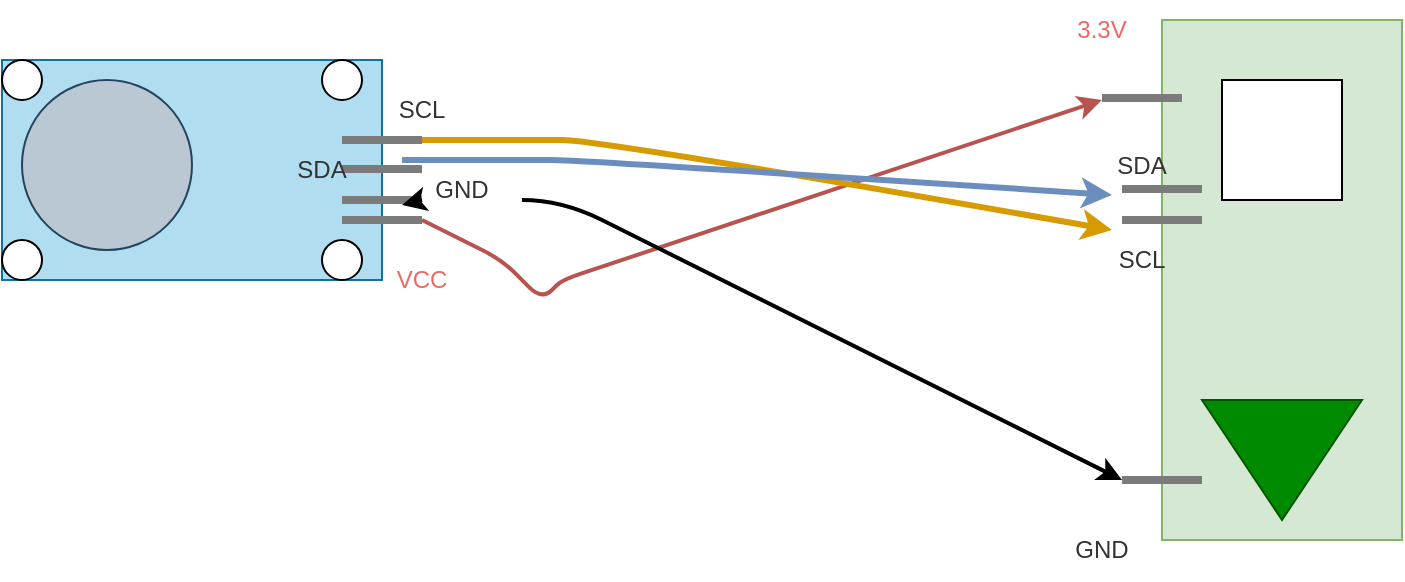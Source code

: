 <mxfile version="26.1.3">
  <diagram name="Page-1" id="tptrItbEWlcjOuiL4rK6">
    <mxGraphModel dx="1050" dy="522" grid="1" gridSize="10" guides="1" tooltips="1" connect="1" arrows="1" fold="1" page="1" pageScale="1" pageWidth="827" pageHeight="1169" math="0" shadow="0">
      <root>
        <mxCell id="0" />
        <mxCell id="1" parent="0" />
        <mxCell id="c4ljgmaWJESwMZTwx-YB-1" value="" style="rounded=0;whiteSpace=wrap;html=1;fillColor=#d5e8d4;strokeColor=#82b366;" vertex="1" parent="1">
          <mxGeometry x="620" y="70" width="120" height="260" as="geometry" />
        </mxCell>
        <mxCell id="c4ljgmaWJESwMZTwx-YB-2" value="" style="triangle;whiteSpace=wrap;html=1;rotation=90;fillColor=#008a00;fontColor=#ffffff;strokeColor=#005700;" vertex="1" parent="1">
          <mxGeometry x="650" y="250" width="60" height="80" as="geometry" />
        </mxCell>
        <mxCell id="c4ljgmaWJESwMZTwx-YB-3" value="" style="rounded=0;whiteSpace=wrap;html=1;fillColor=#b1ddf0;strokeColor=#10739e;" vertex="1" parent="1">
          <mxGeometry x="40" y="90" width="190" height="110" as="geometry" />
        </mxCell>
        <mxCell id="c4ljgmaWJESwMZTwx-YB-4" value="" style="ellipse;whiteSpace=wrap;html=1;aspect=fixed;fillColor=#bac8d3;strokeColor=#23445d;" vertex="1" parent="1">
          <mxGeometry x="50" y="100" width="85" height="85" as="geometry" />
        </mxCell>
        <mxCell id="c4ljgmaWJESwMZTwx-YB-5" value="" style="ellipse;whiteSpace=wrap;html=1;aspect=fixed;" vertex="1" parent="1">
          <mxGeometry x="200" y="180" width="20" height="20" as="geometry" />
        </mxCell>
        <mxCell id="c4ljgmaWJESwMZTwx-YB-6" value="" style="ellipse;whiteSpace=wrap;html=1;aspect=fixed;" vertex="1" parent="1">
          <mxGeometry x="200" y="90" width="20" height="20" as="geometry" />
        </mxCell>
        <mxCell id="c4ljgmaWJESwMZTwx-YB-7" value="" style="ellipse;whiteSpace=wrap;html=1;aspect=fixed;" vertex="1" parent="1">
          <mxGeometry x="40" y="90" width="20" height="20" as="geometry" />
        </mxCell>
        <mxCell id="c4ljgmaWJESwMZTwx-YB-8" value="" style="ellipse;whiteSpace=wrap;html=1;aspect=fixed;" vertex="1" parent="1">
          <mxGeometry x="40" y="180" width="20" height="20" as="geometry" />
        </mxCell>
        <mxCell id="c4ljgmaWJESwMZTwx-YB-9" value="" style="endArrow=none;html=1;rounded=0;strokeWidth=4;strokeColor=#7B7B7B;" edge="1" parent="1">
          <mxGeometry width="50" height="50" relative="1" as="geometry">
            <mxPoint x="210" y="130" as="sourcePoint" />
            <mxPoint x="250" y="130" as="targetPoint" />
          </mxGeometry>
        </mxCell>
        <mxCell id="c4ljgmaWJESwMZTwx-YB-10" value="" style="endArrow=none;html=1;rounded=0;strokeWidth=4;strokeColor=#7B7B7B;" edge="1" parent="1">
          <mxGeometry width="50" height="50" relative="1" as="geometry">
            <mxPoint x="210" y="144.5" as="sourcePoint" />
            <mxPoint x="250" y="144.5" as="targetPoint" />
            <Array as="points">
              <mxPoint x="220" y="144.5" />
            </Array>
          </mxGeometry>
        </mxCell>
        <mxCell id="c4ljgmaWJESwMZTwx-YB-11" value="" style="endArrow=none;html=1;rounded=0;strokeWidth=4;strokeColor=#7B7B7B;" edge="1" parent="1">
          <mxGeometry width="50" height="50" relative="1" as="geometry">
            <mxPoint x="210" y="160" as="sourcePoint" />
            <mxPoint x="250" y="160" as="targetPoint" />
          </mxGeometry>
        </mxCell>
        <mxCell id="c4ljgmaWJESwMZTwx-YB-12" value="" style="endArrow=none;html=1;rounded=0;strokeWidth=4;strokeColor=#7B7B7B;" edge="1" parent="1">
          <mxGeometry width="50" height="50" relative="1" as="geometry">
            <mxPoint x="210" y="170" as="sourcePoint" />
            <mxPoint x="250" y="170" as="targetPoint" />
          </mxGeometry>
        </mxCell>
        <mxCell id="c4ljgmaWJESwMZTwx-YB-13" value="" style="whiteSpace=wrap;html=1;aspect=fixed;" vertex="1" parent="1">
          <mxGeometry x="650" y="100" width="60" height="60" as="geometry" />
        </mxCell>
        <mxCell id="c4ljgmaWJESwMZTwx-YB-14" value="" style="endArrow=none;html=1;rounded=0;strokeWidth=4;strokeColor=#7B7B7B;" edge="1" parent="1">
          <mxGeometry width="50" height="50" relative="1" as="geometry">
            <mxPoint x="590" y="109" as="sourcePoint" />
            <mxPoint x="630" y="109" as="targetPoint" />
          </mxGeometry>
        </mxCell>
        <mxCell id="c4ljgmaWJESwMZTwx-YB-16" value="" style="curved=0;endArrow=classic;html=1;rounded=1;strokeWidth=2;fillColor=#f8cecc;gradientColor=#ea6b66;strokeColor=#b85450;" edge="1" parent="1">
          <mxGeometry width="50" height="50" relative="1" as="geometry">
            <mxPoint x="250" y="170" as="sourcePoint" />
            <mxPoint x="590" y="110" as="targetPoint" />
            <Array as="points">
              <mxPoint x="290" y="190" />
              <mxPoint x="310" y="210" />
              <mxPoint x="320" y="200" />
            </Array>
          </mxGeometry>
        </mxCell>
        <mxCell id="c4ljgmaWJESwMZTwx-YB-17" value="&lt;font style=&quot;color: rgb(234, 107, 102);&quot;&gt;VCC&lt;/font&gt;" style="text;html=1;align=center;verticalAlign=middle;whiteSpace=wrap;rounded=0;" vertex="1" parent="1">
          <mxGeometry x="220" y="185" width="60" height="30" as="geometry" />
        </mxCell>
        <mxCell id="c4ljgmaWJESwMZTwx-YB-18" value="&lt;font style=&quot;color: rgb(234, 107, 102);&quot;&gt;3.3V&lt;/font&gt;" style="text;html=1;align=center;verticalAlign=middle;whiteSpace=wrap;rounded=0;" vertex="1" parent="1">
          <mxGeometry x="560" y="60" width="60" height="30" as="geometry" />
        </mxCell>
        <mxCell id="c4ljgmaWJESwMZTwx-YB-19" value="" style="endArrow=none;html=1;rounded=0;strokeWidth=4;strokeColor=#7B7B7B;" edge="1" parent="1">
          <mxGeometry width="50" height="50" relative="1" as="geometry">
            <mxPoint x="600" y="300" as="sourcePoint" />
            <mxPoint x="640" y="300" as="targetPoint" />
          </mxGeometry>
        </mxCell>
        <mxCell id="c4ljgmaWJESwMZTwx-YB-20" value="&lt;font style=&quot;color: rgb(51, 51, 51);&quot;&gt;GND&lt;/font&gt;" style="text;html=1;align=center;verticalAlign=middle;whiteSpace=wrap;rounded=0;" vertex="1" parent="1">
          <mxGeometry x="560" y="320" width="60" height="30" as="geometry" />
        </mxCell>
        <mxCell id="c4ljgmaWJESwMZTwx-YB-21" value="" style="endArrow=none;html=1;rounded=0;strokeWidth=4;strokeColor=#7B7B7B;" edge="1" parent="1">
          <mxGeometry width="50" height="50" relative="1" as="geometry">
            <mxPoint x="600" y="170" as="sourcePoint" />
            <mxPoint x="640" y="170" as="targetPoint" />
          </mxGeometry>
        </mxCell>
        <mxCell id="c4ljgmaWJESwMZTwx-YB-22" value="&lt;font style=&quot;color: rgb(51, 51, 51);&quot;&gt;SCL&lt;/font&gt;" style="text;html=1;align=center;verticalAlign=middle;whiteSpace=wrap;rounded=0;" vertex="1" parent="1">
          <mxGeometry x="580" y="175" width="60" height="30" as="geometry" />
        </mxCell>
        <mxCell id="c4ljgmaWJESwMZTwx-YB-23" value="" style="curved=1;endArrow=classic;html=1;rounded=0;strokeWidth=2;" edge="1" parent="1" source="c4ljgmaWJESwMZTwx-YB-25">
          <mxGeometry width="50" height="50" relative="1" as="geometry">
            <mxPoint x="250" y="160" as="sourcePoint" />
            <mxPoint x="600" y="300" as="targetPoint" />
            <Array as="points">
              <mxPoint x="300" y="160" />
              <mxPoint x="320" y="160" />
              <mxPoint x="360" y="180" />
              <mxPoint x="380" y="190" />
            </Array>
          </mxGeometry>
        </mxCell>
        <mxCell id="c4ljgmaWJESwMZTwx-YB-24" value="" style="curved=1;endArrow=classic;html=1;rounded=0;entryX=0.25;entryY=0;entryDx=0;entryDy=0;strokeWidth=3;fillColor=#ffcd28;gradientColor=#ffa500;strokeColor=#d79b00;" edge="1" parent="1" target="c4ljgmaWJESwMZTwx-YB-22">
          <mxGeometry width="50" height="50" relative="1" as="geometry">
            <mxPoint x="250" y="130" as="sourcePoint" />
            <mxPoint x="300" y="80" as="targetPoint" />
            <Array as="points">
              <mxPoint x="300" y="130" />
              <mxPoint x="340" y="130" />
            </Array>
          </mxGeometry>
        </mxCell>
        <mxCell id="c4ljgmaWJESwMZTwx-YB-26" value="" style="curved=1;endArrow=classic;html=1;rounded=0;strokeWidth=2;" edge="1" parent="1" target="c4ljgmaWJESwMZTwx-YB-25">
          <mxGeometry width="50" height="50" relative="1" as="geometry">
            <mxPoint x="250" y="160" as="sourcePoint" />
            <mxPoint x="600" y="300" as="targetPoint" />
            <Array as="points" />
          </mxGeometry>
        </mxCell>
        <mxCell id="c4ljgmaWJESwMZTwx-YB-25" value="&lt;font style=&quot;color: rgb(51, 51, 51);&quot;&gt;GND&lt;/font&gt;" style="text;html=1;align=center;verticalAlign=middle;whiteSpace=wrap;rounded=0;" vertex="1" parent="1">
          <mxGeometry x="240" y="140" width="60" height="30" as="geometry" />
        </mxCell>
        <mxCell id="c4ljgmaWJESwMZTwx-YB-27" value="&lt;font style=&quot;color: rgb(51, 51, 51);&quot;&gt;SDA&lt;/font&gt;" style="text;html=1;align=center;verticalAlign=middle;whiteSpace=wrap;rounded=0;" vertex="1" parent="1">
          <mxGeometry x="170" y="130" width="60" height="30" as="geometry" />
        </mxCell>
        <mxCell id="c4ljgmaWJESwMZTwx-YB-28" value="&lt;font style=&quot;color: rgb(51, 51, 51);&quot;&gt;SCL&lt;/font&gt;" style="text;html=1;align=center;verticalAlign=middle;whiteSpace=wrap;rounded=0;" vertex="1" parent="1">
          <mxGeometry x="220" y="100" width="60" height="30" as="geometry" />
        </mxCell>
        <mxCell id="c4ljgmaWJESwMZTwx-YB-29" value="" style="endArrow=none;html=1;rounded=0;strokeWidth=4;strokeColor=#7B7B7B;" edge="1" parent="1">
          <mxGeometry width="50" height="50" relative="1" as="geometry">
            <mxPoint x="600" y="154.5" as="sourcePoint" />
            <mxPoint x="640" y="154.5" as="targetPoint" />
            <Array as="points">
              <mxPoint x="620" y="154.5" />
            </Array>
          </mxGeometry>
        </mxCell>
        <mxCell id="c4ljgmaWJESwMZTwx-YB-30" value="&lt;font style=&quot;color: rgb(51, 51, 51);&quot;&gt;SDA&lt;/font&gt;" style="text;html=1;align=center;verticalAlign=middle;whiteSpace=wrap;rounded=0;" vertex="1" parent="1">
          <mxGeometry x="580" y="127.5" width="60" height="30" as="geometry" />
        </mxCell>
        <mxCell id="c4ljgmaWJESwMZTwx-YB-31" value="" style="curved=1;endArrow=classic;html=1;rounded=0;exitX=0;exitY=0;exitDx=0;exitDy=0;entryX=0.25;entryY=1;entryDx=0;entryDy=0;strokeWidth=3;fillColor=#dae8fc;gradientColor=#7ea6e0;strokeColor=#6c8ebf;" edge="1" parent="1" source="c4ljgmaWJESwMZTwx-YB-25" target="c4ljgmaWJESwMZTwx-YB-30">
          <mxGeometry width="50" height="50" relative="1" as="geometry">
            <mxPoint x="250" y="140" as="sourcePoint" />
            <mxPoint x="300" y="90" as="targetPoint" />
            <Array as="points">
              <mxPoint x="300" y="140" />
              <mxPoint x="330" y="140" />
            </Array>
          </mxGeometry>
        </mxCell>
      </root>
    </mxGraphModel>
  </diagram>
</mxfile>
